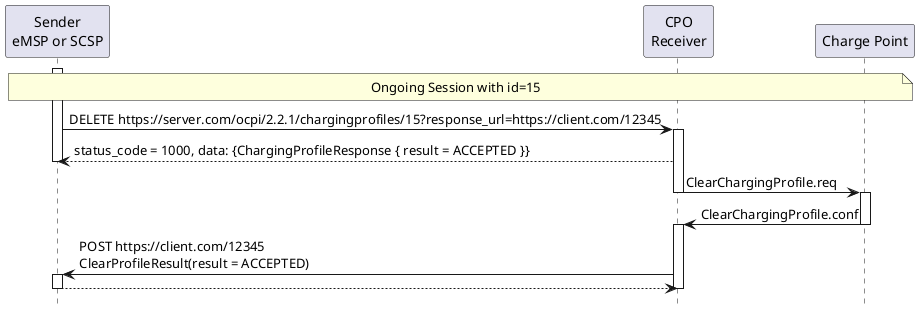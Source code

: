 @startuml
hide footbox

participant "Sender\neMSP or SCSP" as eMSP
participant "CPO\nReceiver" as CPO
participant "Charge Point" as CP

NOTE over eMSP, CP: Ongoing Session with id=15

activate eMSP
eMSP -> CPO: DELETE https:~//server.com/ocpi/2.2.1/chargingprofiles/15?response_url=https:~//client.com/12345
activate CPO
CPO  --> eMSP: status_code = 1000, data: {ChargingProfileResponse { result = ACCEPTED }}
deactivate eMSP

CPO  ->  CP:   ClearChargingProfile.req
deactivate CPO
activate CP
CP   ->  CPO:  ClearChargingProfile.conf
deactivate CP
activate CPO
CPO  ->  eMSP: POST https:~//client.com/12345\nClearProfileResult(result = ACCEPTED)
activate eMSP
eMSP --> CPO:
deactivate CPO
deactivate eMSP

@enduml
